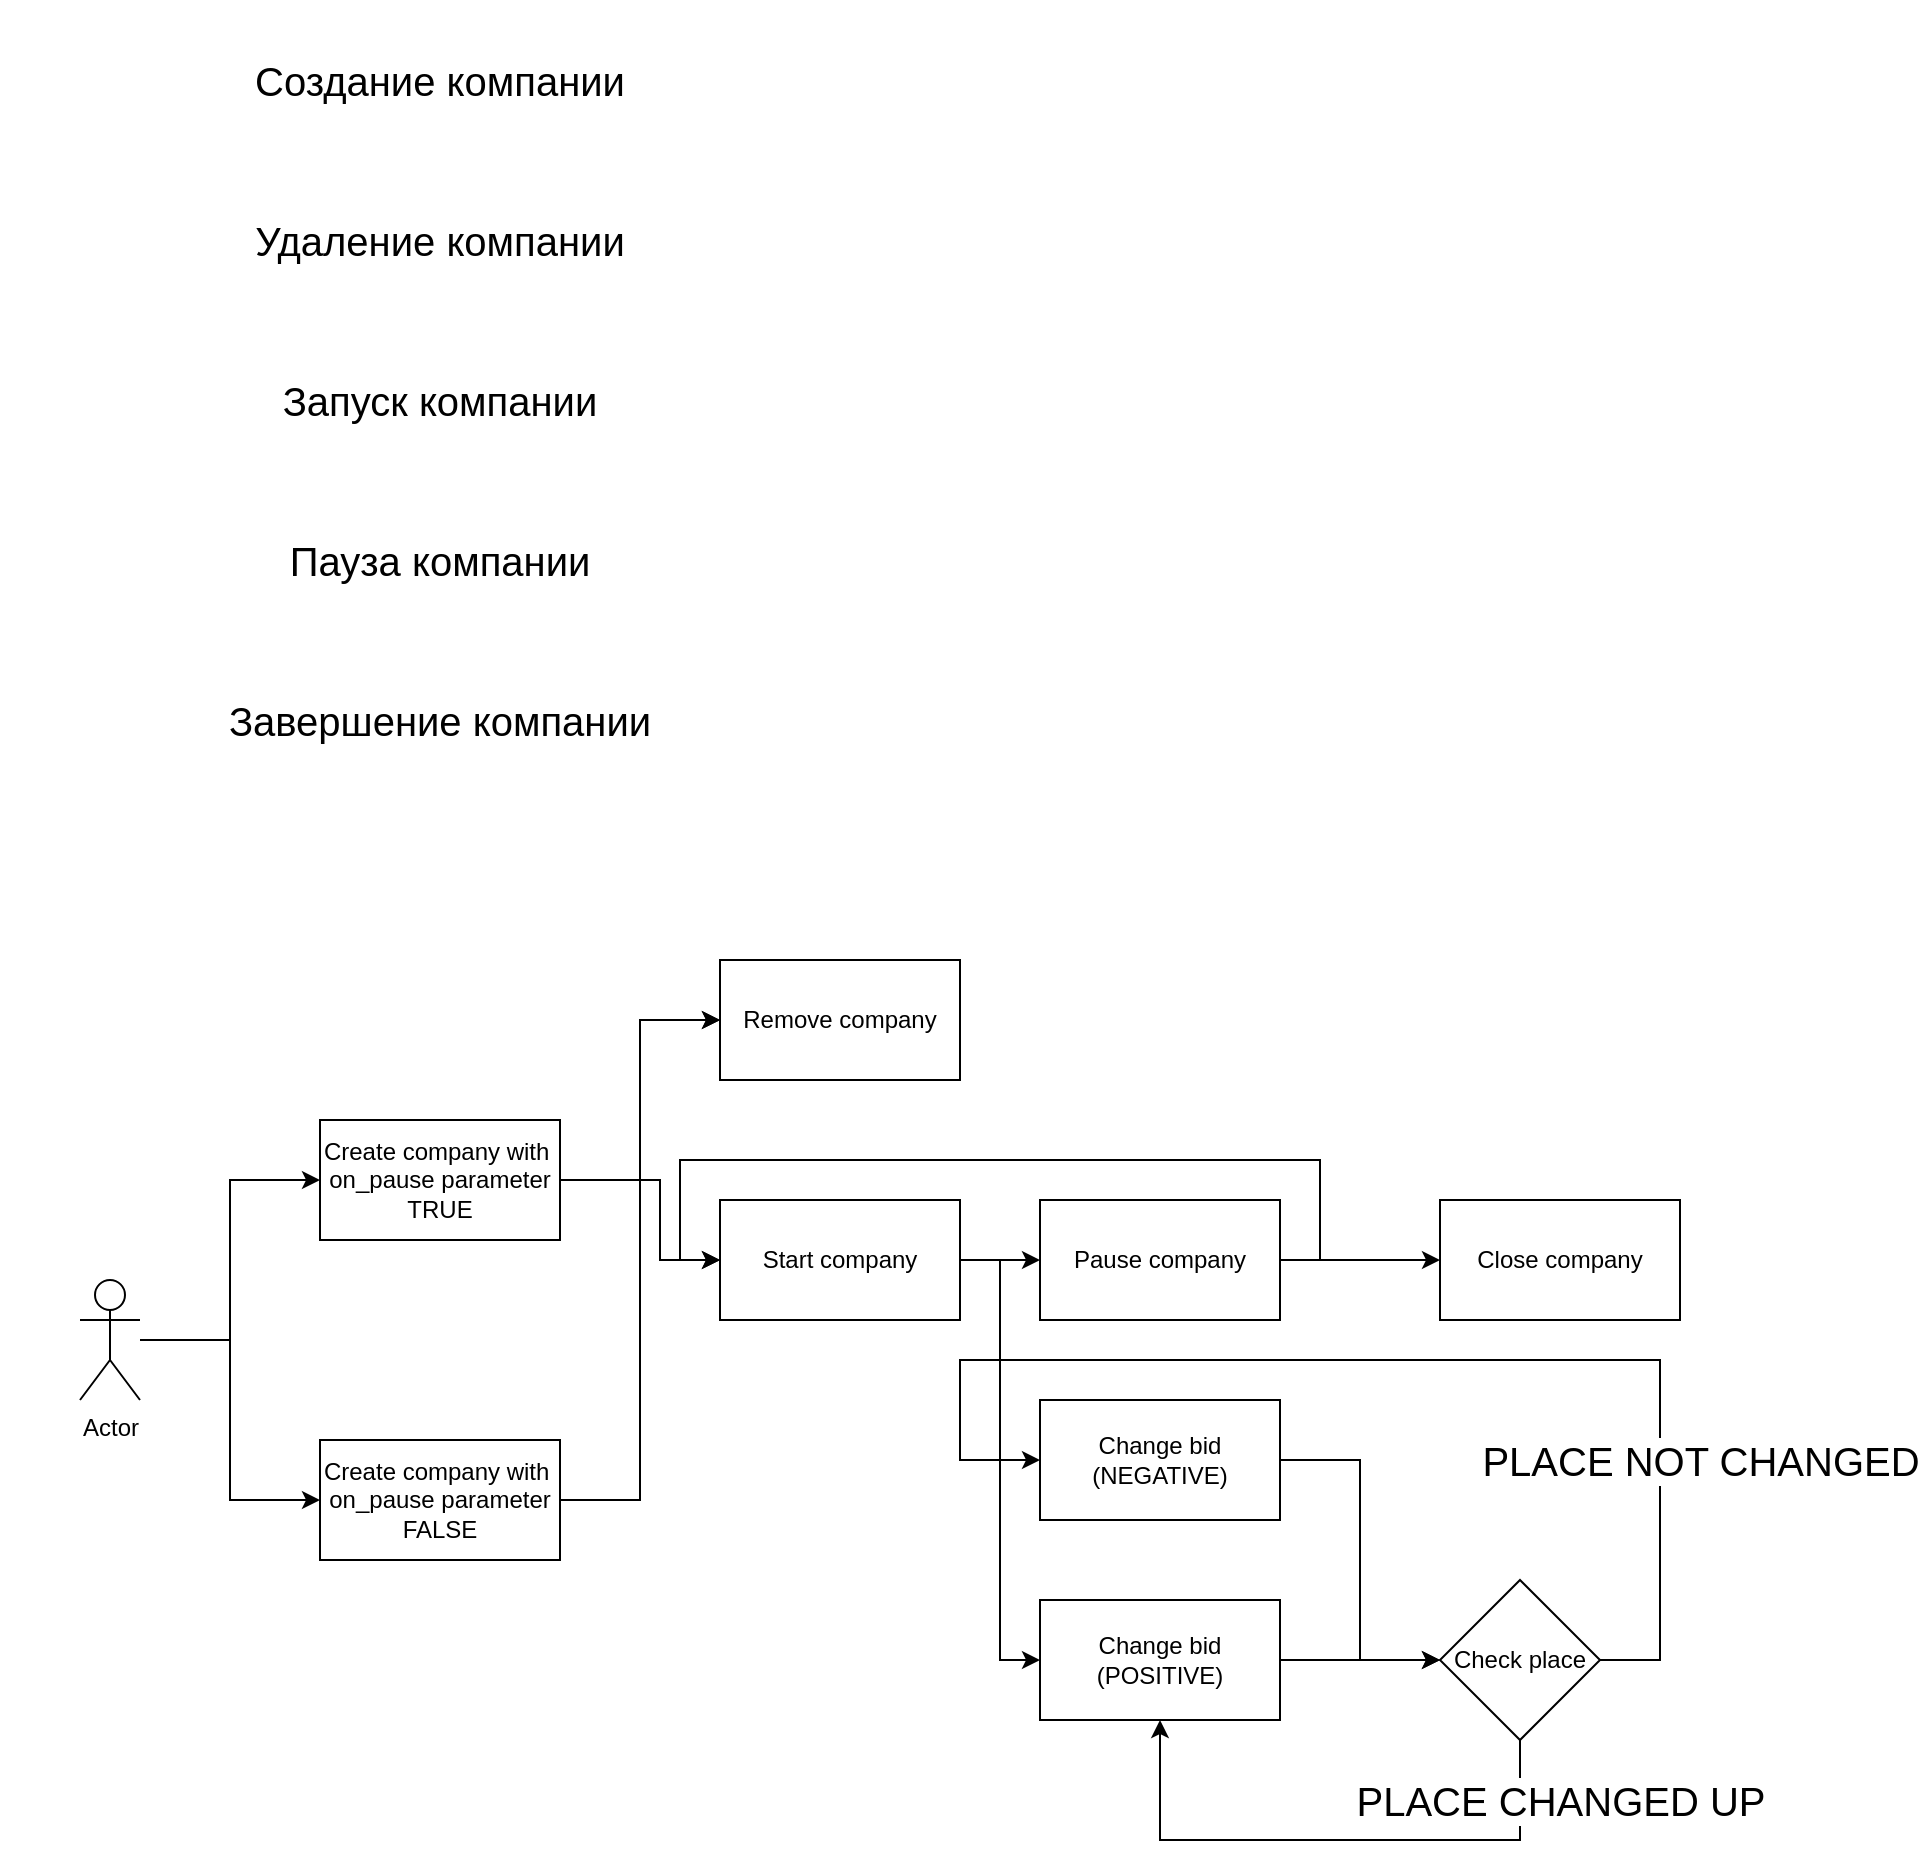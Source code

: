 <mxfile version="22.1.3" type="github">
  <diagram name="Страница — 1" id="IHasmWcMiqbAbE_R60sP">
    <mxGraphModel dx="1687" dy="809" grid="1" gridSize="10" guides="1" tooltips="1" connect="1" arrows="1" fold="1" page="0" pageScale="1" pageWidth="827" pageHeight="1169" background="#ffffff" math="0" shadow="0">
      <root>
        <mxCell id="0" />
        <mxCell id="1" parent="0" />
        <mxCell id="ggoGIEasEx8B-Sip94aN-3" value="&lt;font style=&quot;font-size: 20px;&quot;&gt;Создание компании&lt;/font&gt;" style="text;html=1;strokeColor=none;fillColor=none;align=center;verticalAlign=middle;whiteSpace=wrap;rounded=0;" parent="1" vertex="1">
          <mxGeometry x="40" y="40" width="440" height="80" as="geometry" />
        </mxCell>
        <mxCell id="ggoGIEasEx8B-Sip94aN-4" value="&lt;font style=&quot;font-size: 20px;&quot;&gt;Удаление компании&lt;/font&gt;" style="text;html=1;strokeColor=none;fillColor=none;align=center;verticalAlign=middle;whiteSpace=wrap;rounded=0;" parent="1" vertex="1">
          <mxGeometry x="40" y="120" width="440" height="80" as="geometry" />
        </mxCell>
        <mxCell id="ggoGIEasEx8B-Sip94aN-5" value="&lt;font style=&quot;font-size: 20px;&quot;&gt;Запуск компании&lt;/font&gt;" style="text;html=1;strokeColor=none;fillColor=none;align=center;verticalAlign=middle;whiteSpace=wrap;rounded=0;" parent="1" vertex="1">
          <mxGeometry x="40" y="200" width="440" height="80" as="geometry" />
        </mxCell>
        <mxCell id="ggoGIEasEx8B-Sip94aN-6" value="&lt;font style=&quot;font-size: 20px;&quot;&gt;Пауза компании&lt;/font&gt;" style="text;html=1;strokeColor=none;fillColor=none;align=center;verticalAlign=middle;whiteSpace=wrap;rounded=0;" parent="1" vertex="1">
          <mxGeometry x="40" y="280" width="440" height="80" as="geometry" />
        </mxCell>
        <mxCell id="ggoGIEasEx8B-Sip94aN-7" value="&lt;font style=&quot;font-size: 20px;&quot;&gt;Завершение компании&lt;/font&gt;" style="text;html=1;strokeColor=none;fillColor=none;align=center;verticalAlign=middle;whiteSpace=wrap;rounded=0;" parent="1" vertex="1">
          <mxGeometry x="40" y="360" width="440" height="80" as="geometry" />
        </mxCell>
        <mxCell id="ggoGIEasEx8B-Sip94aN-11" style="edgeStyle=orthogonalEdgeStyle;rounded=0;orthogonalLoop=1;jettySize=auto;html=1;entryX=0;entryY=0.5;entryDx=0;entryDy=0;" parent="1" source="ggoGIEasEx8B-Sip94aN-9" target="ggoGIEasEx8B-Sip94aN-10" edge="1">
          <mxGeometry relative="1" as="geometry" />
        </mxCell>
        <mxCell id="ggoGIEasEx8B-Sip94aN-18" style="edgeStyle=orthogonalEdgeStyle;rounded=0;orthogonalLoop=1;jettySize=auto;html=1;entryX=0;entryY=0.5;entryDx=0;entryDy=0;" parent="1" source="ggoGIEasEx8B-Sip94aN-9" target="ggoGIEasEx8B-Sip94aN-15" edge="1">
          <mxGeometry relative="1" as="geometry" />
        </mxCell>
        <mxCell id="ggoGIEasEx8B-Sip94aN-9" value="Actor" style="shape=umlActor;verticalLabelPosition=bottom;verticalAlign=top;html=1;outlineConnect=0;" parent="1" vertex="1">
          <mxGeometry x="80" y="680" width="30" height="60" as="geometry" />
        </mxCell>
        <mxCell id="ggoGIEasEx8B-Sip94aN-13" style="edgeStyle=orthogonalEdgeStyle;rounded=0;orthogonalLoop=1;jettySize=auto;html=1;entryX=0;entryY=0.5;entryDx=0;entryDy=0;" parent="1" source="ggoGIEasEx8B-Sip94aN-10" target="ggoGIEasEx8B-Sip94aN-12" edge="1">
          <mxGeometry relative="1" as="geometry" />
        </mxCell>
        <mxCell id="ggoGIEasEx8B-Sip94aN-20" style="edgeStyle=orthogonalEdgeStyle;rounded=0;orthogonalLoop=1;jettySize=auto;html=1;entryX=0;entryY=0.5;entryDx=0;entryDy=0;" parent="1" source="ggoGIEasEx8B-Sip94aN-10" target="ggoGIEasEx8B-Sip94aN-19" edge="1">
          <mxGeometry relative="1" as="geometry">
            <Array as="points">
              <mxPoint x="370" y="630" />
              <mxPoint x="370" y="670" />
            </Array>
          </mxGeometry>
        </mxCell>
        <mxCell id="ggoGIEasEx8B-Sip94aN-10" value="Create company with&amp;nbsp; on_pause parameter TRUE" style="rounded=0;whiteSpace=wrap;html=1;" parent="1" vertex="1">
          <mxGeometry x="200" y="600" width="120" height="60" as="geometry" />
        </mxCell>
        <mxCell id="ggoGIEasEx8B-Sip94aN-12" value="Remove company" style="rounded=0;whiteSpace=wrap;html=1;" parent="1" vertex="1">
          <mxGeometry x="400" y="520" width="120" height="60" as="geometry" />
        </mxCell>
        <mxCell id="ggoGIEasEx8B-Sip94aN-16" style="edgeStyle=orthogonalEdgeStyle;rounded=0;orthogonalLoop=1;jettySize=auto;html=1;entryX=0;entryY=0.5;entryDx=0;entryDy=0;" parent="1" source="ggoGIEasEx8B-Sip94aN-15" target="ggoGIEasEx8B-Sip94aN-12" edge="1">
          <mxGeometry relative="1" as="geometry" />
        </mxCell>
        <mxCell id="ggoGIEasEx8B-Sip94aN-15" value="Create company with&amp;nbsp; on_pause parameter FALSE" style="rounded=0;whiteSpace=wrap;html=1;" parent="1" vertex="1">
          <mxGeometry x="200" y="760" width="120" height="60" as="geometry" />
        </mxCell>
        <mxCell id="ggoGIEasEx8B-Sip94aN-22" style="edgeStyle=orthogonalEdgeStyle;rounded=0;orthogonalLoop=1;jettySize=auto;html=1;entryX=0;entryY=0.5;entryDx=0;entryDy=0;" parent="1" source="ggoGIEasEx8B-Sip94aN-19" target="ggoGIEasEx8B-Sip94aN-21" edge="1">
          <mxGeometry relative="1" as="geometry" />
        </mxCell>
        <mxCell id="jTDLR3XbcQALrrWitUnH-2" style="edgeStyle=orthogonalEdgeStyle;rounded=0;orthogonalLoop=1;jettySize=auto;html=1;entryX=0;entryY=0.5;entryDx=0;entryDy=0;" edge="1" parent="1" source="ggoGIEasEx8B-Sip94aN-19" target="jTDLR3XbcQALrrWitUnH-1">
          <mxGeometry relative="1" as="geometry" />
        </mxCell>
        <mxCell id="ggoGIEasEx8B-Sip94aN-19" value="Start company" style="rounded=0;whiteSpace=wrap;html=1;" parent="1" vertex="1">
          <mxGeometry x="400" y="640" width="120" height="60" as="geometry" />
        </mxCell>
        <mxCell id="ggoGIEasEx8B-Sip94aN-23" style="edgeStyle=orthogonalEdgeStyle;rounded=0;orthogonalLoop=1;jettySize=auto;html=1;entryX=0;entryY=0.5;entryDx=0;entryDy=0;" parent="1" source="ggoGIEasEx8B-Sip94aN-21" target="ggoGIEasEx8B-Sip94aN-19" edge="1">
          <mxGeometry relative="1" as="geometry">
            <Array as="points">
              <mxPoint x="700" y="670" />
              <mxPoint x="700" y="620" />
              <mxPoint x="380" y="620" />
              <mxPoint x="380" y="670" />
            </Array>
          </mxGeometry>
        </mxCell>
        <mxCell id="ggoGIEasEx8B-Sip94aN-33" style="edgeStyle=orthogonalEdgeStyle;rounded=0;orthogonalLoop=1;jettySize=auto;html=1;entryX=0;entryY=0.5;entryDx=0;entryDy=0;" parent="1" source="ggoGIEasEx8B-Sip94aN-21" target="ggoGIEasEx8B-Sip94aN-24" edge="1">
          <mxGeometry relative="1" as="geometry" />
        </mxCell>
        <mxCell id="ggoGIEasEx8B-Sip94aN-21" value="Pause company" style="rounded=0;whiteSpace=wrap;html=1;" parent="1" vertex="1">
          <mxGeometry x="560" y="640" width="120" height="60" as="geometry" />
        </mxCell>
        <mxCell id="ggoGIEasEx8B-Sip94aN-24" value="Close company" style="rounded=0;whiteSpace=wrap;html=1;" parent="1" vertex="1">
          <mxGeometry x="760" y="640" width="120" height="60" as="geometry" />
        </mxCell>
        <mxCell id="jTDLR3XbcQALrrWitUnH-4" style="edgeStyle=orthogonalEdgeStyle;rounded=0;orthogonalLoop=1;jettySize=auto;html=1;entryX=0;entryY=0.5;entryDx=0;entryDy=0;" edge="1" parent="1" source="jTDLR3XbcQALrrWitUnH-1" target="jTDLR3XbcQALrrWitUnH-5">
          <mxGeometry relative="1" as="geometry">
            <mxPoint x="720" y="870" as="targetPoint" />
          </mxGeometry>
        </mxCell>
        <mxCell id="jTDLR3XbcQALrrWitUnH-1" value="Change bid (POSITIVE)" style="rounded=0;whiteSpace=wrap;html=1;" vertex="1" parent="1">
          <mxGeometry x="560" y="840" width="120" height="60" as="geometry" />
        </mxCell>
        <mxCell id="jTDLR3XbcQALrrWitUnH-7" style="edgeStyle=orthogonalEdgeStyle;rounded=0;orthogonalLoop=1;jettySize=auto;html=1;exitX=0.5;exitY=1;exitDx=0;exitDy=0;entryX=0.5;entryY=1;entryDx=0;entryDy=0;" edge="1" parent="1" source="jTDLR3XbcQALrrWitUnH-5" target="jTDLR3XbcQALrrWitUnH-1">
          <mxGeometry relative="1" as="geometry">
            <mxPoint x="640" y="930" as="targetPoint" />
            <Array as="points">
              <mxPoint x="800" y="960" />
              <mxPoint x="620" y="960" />
            </Array>
          </mxGeometry>
        </mxCell>
        <mxCell id="jTDLR3XbcQALrrWitUnH-8" value="&lt;font style=&quot;font-size: 20px;&quot;&gt;PLACE CHANGED UP&lt;/font&gt;" style="edgeLabel;html=1;align=center;verticalAlign=middle;resizable=0;points=[];" vertex="1" connectable="0" parent="jTDLR3XbcQALrrWitUnH-7">
          <mxGeometry x="-0.172" y="3" relative="1" as="geometry">
            <mxPoint x="90" y="-23" as="offset" />
          </mxGeometry>
        </mxCell>
        <mxCell id="jTDLR3XbcQALrrWitUnH-10" style="edgeStyle=orthogonalEdgeStyle;rounded=0;orthogonalLoop=1;jettySize=auto;html=1;entryX=0;entryY=0.5;entryDx=0;entryDy=0;" edge="1" parent="1" source="jTDLR3XbcQALrrWitUnH-5" target="jTDLR3XbcQALrrWitUnH-9">
          <mxGeometry relative="1" as="geometry">
            <Array as="points">
              <mxPoint x="870" y="870" />
              <mxPoint x="870" y="720" />
              <mxPoint x="520" y="720" />
              <mxPoint x="520" y="770" />
            </Array>
          </mxGeometry>
        </mxCell>
        <mxCell id="jTDLR3XbcQALrrWitUnH-12" value="&lt;font style=&quot;font-size: 20px;&quot;&gt;PLACE NOT CHANGED&lt;/font&gt;" style="edgeLabel;html=1;align=center;verticalAlign=middle;resizable=0;points=[];" vertex="1" connectable="0" parent="jTDLR3XbcQALrrWitUnH-10">
          <mxGeometry x="-0.587" y="2" relative="1" as="geometry">
            <mxPoint x="22" y="-2" as="offset" />
          </mxGeometry>
        </mxCell>
        <mxCell id="jTDLR3XbcQALrrWitUnH-5" value="Check place" style="rhombus;whiteSpace=wrap;html=1;" vertex="1" parent="1">
          <mxGeometry x="760" y="830" width="80" height="80" as="geometry" />
        </mxCell>
        <mxCell id="jTDLR3XbcQALrrWitUnH-11" style="edgeStyle=orthogonalEdgeStyle;rounded=0;orthogonalLoop=1;jettySize=auto;html=1;entryX=0;entryY=0.5;entryDx=0;entryDy=0;" edge="1" parent="1" source="jTDLR3XbcQALrrWitUnH-9" target="jTDLR3XbcQALrrWitUnH-5">
          <mxGeometry relative="1" as="geometry">
            <mxPoint x="720" y="870" as="targetPoint" />
          </mxGeometry>
        </mxCell>
        <mxCell id="jTDLR3XbcQALrrWitUnH-9" value="Change bid (NEGATIVE)" style="rounded=0;whiteSpace=wrap;html=1;" vertex="1" parent="1">
          <mxGeometry x="560" y="740" width="120" height="60" as="geometry" />
        </mxCell>
      </root>
    </mxGraphModel>
  </diagram>
</mxfile>
